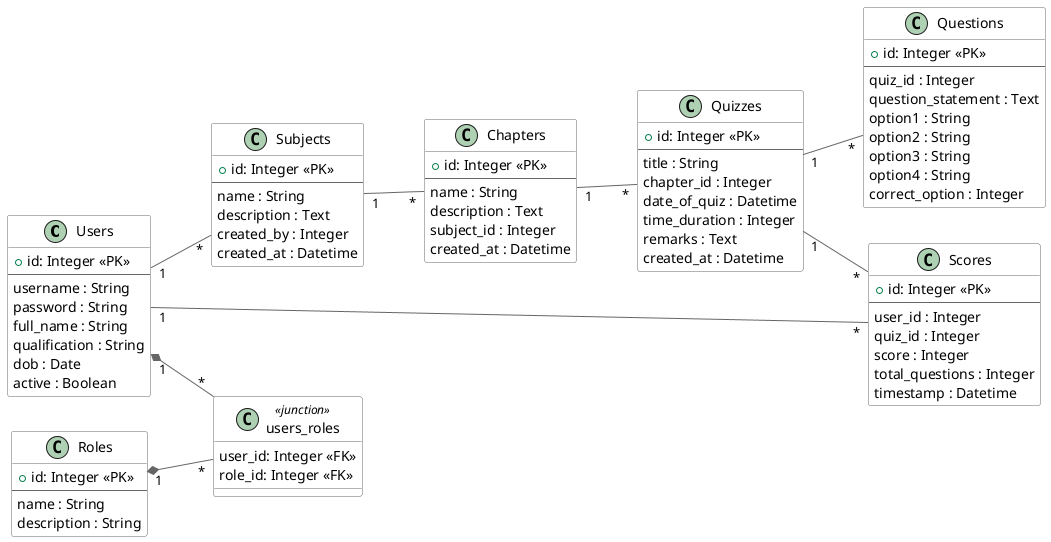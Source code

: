 @startuml mibuto

skinparam class {
  BackgroundColor White
  ArrowColor #666666
  BorderColor #666666
}

left to right direction

class Users {
  + id: Integer <<PK>>
  --
  username : String
  password : String
  full_name : String
  qualification : String
  dob : Date
  active : Boolean
}

class Roles {
  + id: Integer <<PK>>
  --
  name : String
  description : String
}

class Subjects {
  + id: Integer <<PK>>
  --
  name : String
  description : Text
  created_by : Integer
  created_at : Datetime
}

class Chapters {
  + id: Integer <<PK>>
  --
  name : String
  description : Text
  subject_id : Integer
  created_at : Datetime
}

class Quizzes {
  + id: Integer <<PK>>
  --
  title : String
  chapter_id : Integer
  date_of_quiz : Datetime
  time_duration : Integer
  remarks : Text
  created_at : Datetime
}

class Questions {
  + id: Integer <<PK>>
  --
  quiz_id : Integer
  question_statement : Text
  option1 : String
  option2 : String
  option3 : String
  option4 : String
  correct_option : Integer
}

class Scores {
  + id: Integer <<PK>>
  --
  user_id : Integer
  quiz_id : Integer
  score : Integer
  total_questions : Integer
  timestamp : Datetime
}

' Junction Tables
class users_roles <<junction>> {
    user_id: Integer <<FK>>
    role_id: Integer <<FK>>
}

' Relationships
Users "1" *-- "*" users_roles
Roles "1" *-- "*" users_roles
Users "1" -- "*" Scores
Users "1" -- "*" Subjects
Subjects "1" -- "*" Chapters
Chapters "1" -- "*" Quizzes
Quizzes "1" -- "*" Questions
Quizzes "1" -- "*" Scores

@enduml